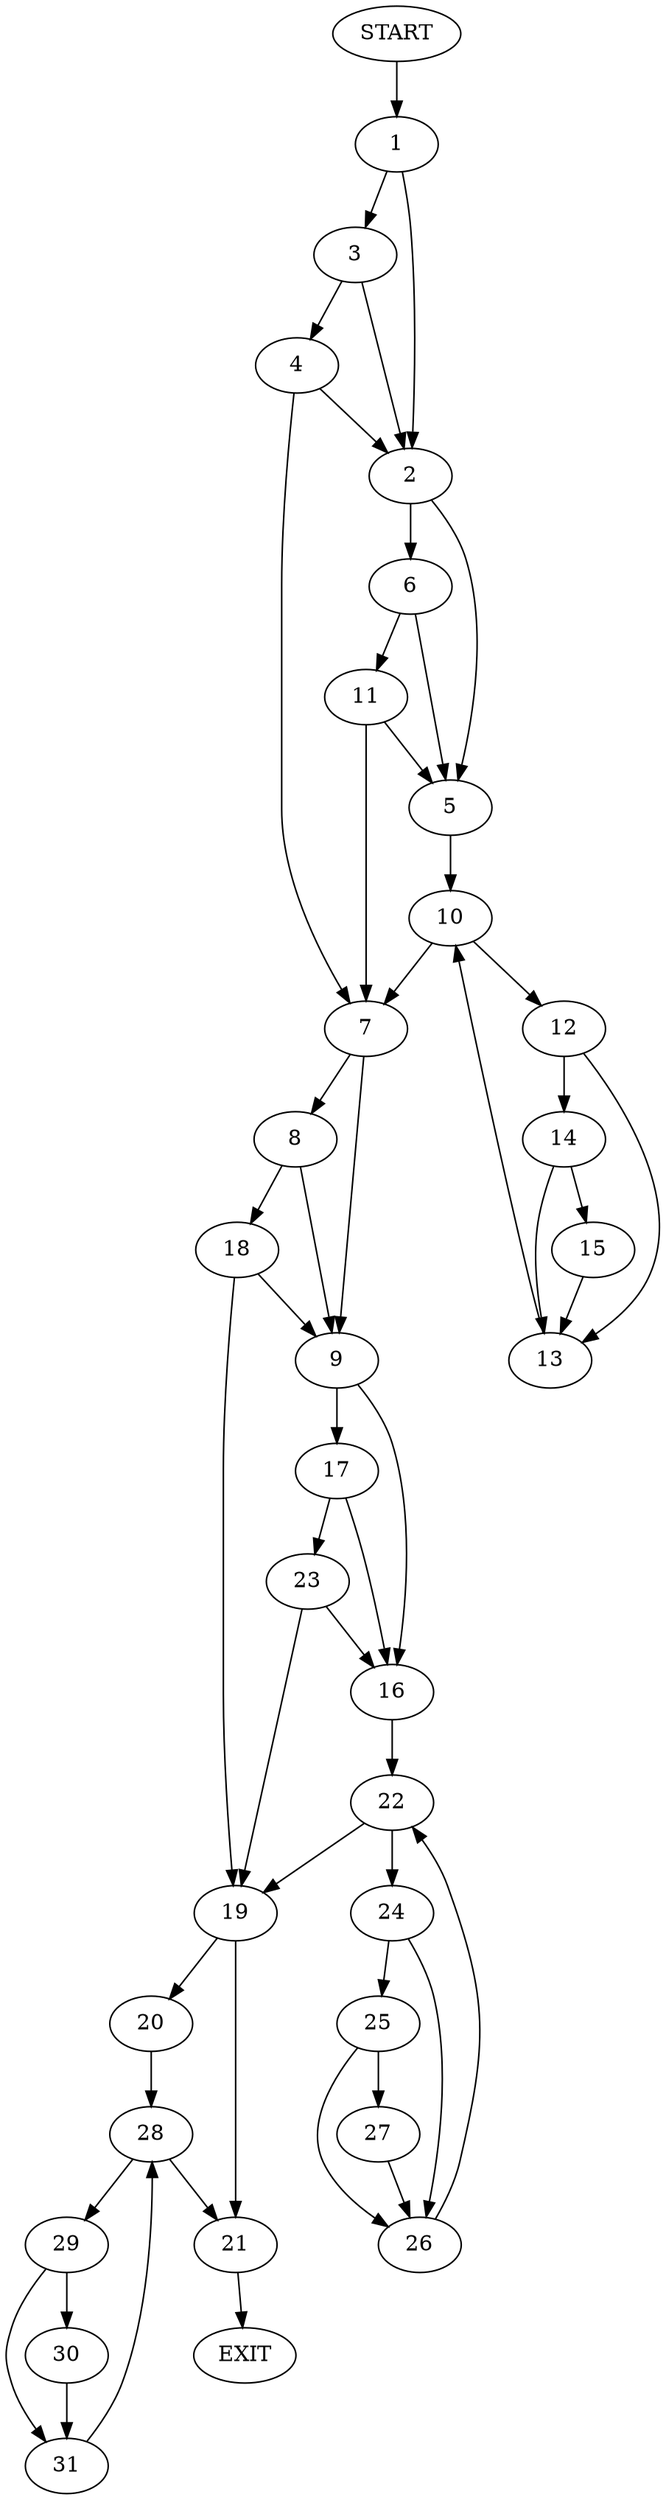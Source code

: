 digraph {
0 [label="START"]
32 [label="EXIT"]
0 -> 1
1 -> 2
1 -> 3
3 -> 2
3 -> 4
2 -> 5
2 -> 6
4 -> 2
4 -> 7
7 -> 8
7 -> 9
5 -> 10
6 -> 11
6 -> 5
11 -> 5
11 -> 7
10 -> 7
10 -> 12
12 -> 13
12 -> 14
14 -> 15
14 -> 13
13 -> 10
15 -> 13
9 -> 16
9 -> 17
8 -> 9
8 -> 18
18 -> 9
18 -> 19
19 -> 20
19 -> 21
16 -> 22
17 -> 23
17 -> 16
23 -> 16
23 -> 19
22 -> 24
22 -> 19
24 -> 25
24 -> 26
26 -> 22
25 -> 27
25 -> 26
27 -> 26
20 -> 28
21 -> 32
28 -> 29
28 -> 21
29 -> 30
29 -> 31
31 -> 28
30 -> 31
}
